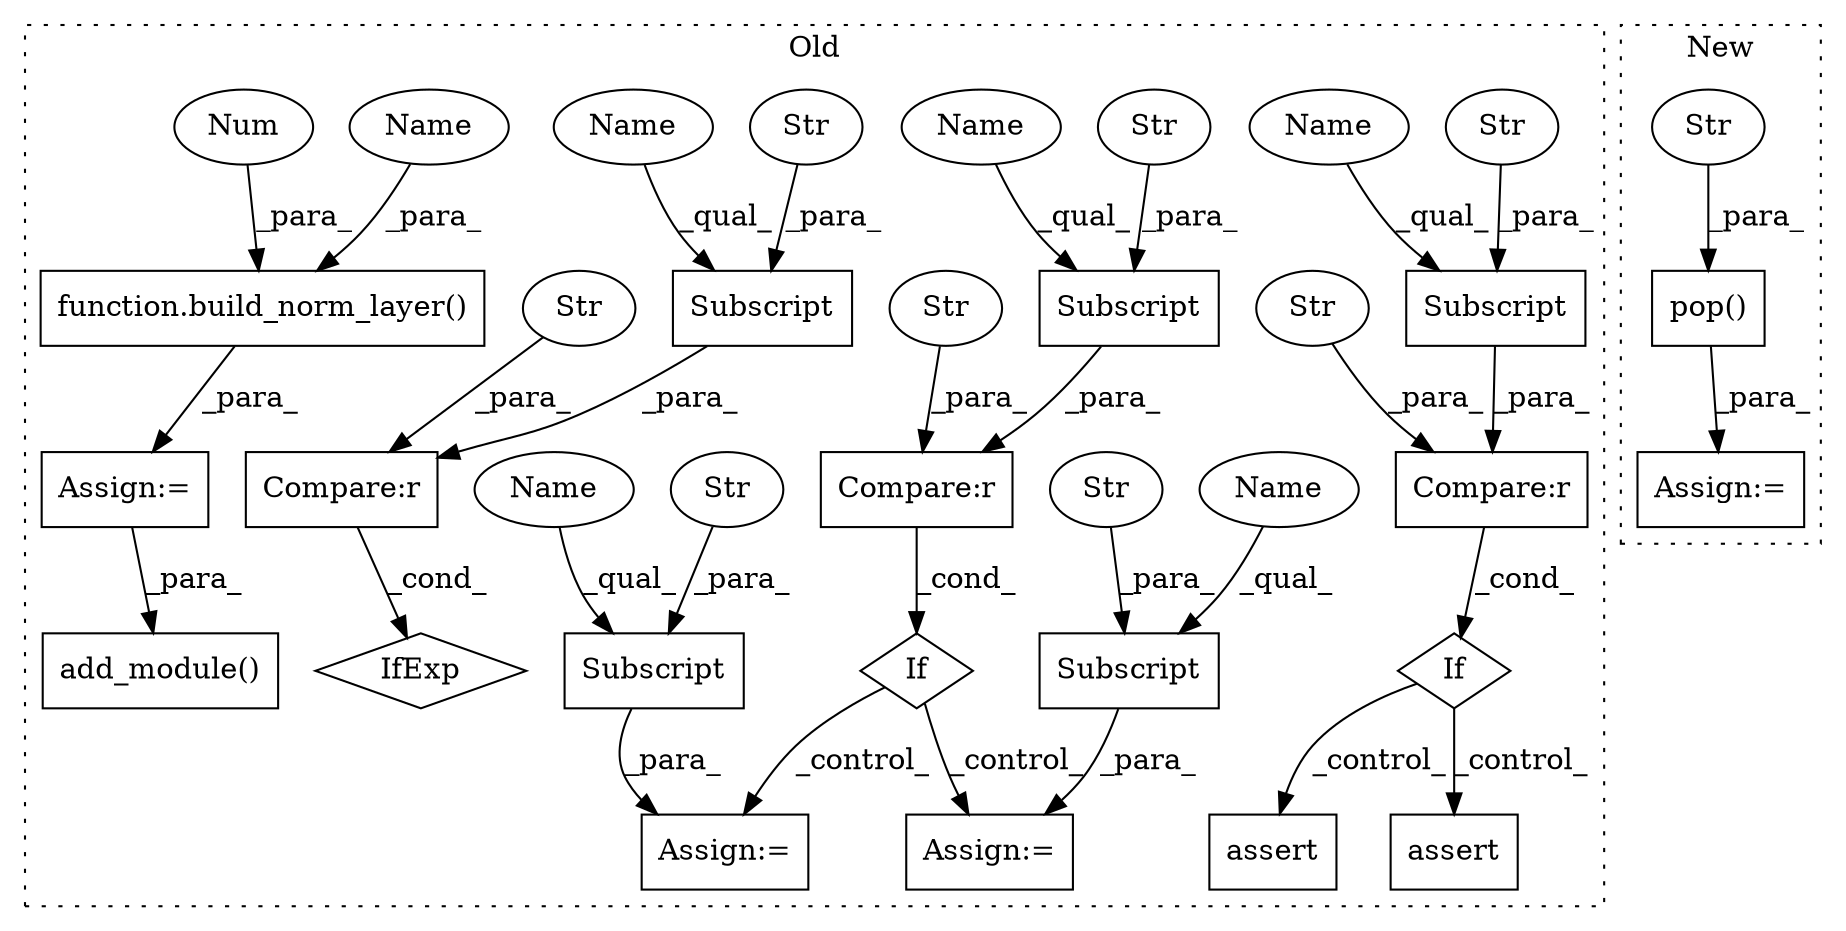 digraph G {
subgraph cluster0 {
1 [label="If" a="96" s="8491,8519" l="3,14" shape="diamond"];
5 [label="Compare:r" a="40" s="8494" l="25" shape="box"];
6 [label="Assign:=" a="68" s="8545" l="3" shape="box"];
7 [label="Subscript" a="63" s="8548,0" l="20,0" shape="box"];
8 [label="Subscript" a="63" s="8494,0" l="17,0" shape="box"];
9 [label="Str" a="66" s="8558" l="9" shape="ellipse"];
10 [label="Str" a="66" s="8504" l="6" shape="ellipse"];
11 [label="Subscript" a="63" s="8300,0" l="17,0" shape="box"];
12 [label="Str" a="66" s="8515" l="4" shape="ellipse"];
13 [label="Subscript" a="63" s="8990,0" l="17,0" shape="box"];
14 [label="Compare:r" a="40" s="8300" l="25" shape="box"];
15 [label="If" a="96" s="8297,8325" l="3,14" shape="diamond"];
16 [label="Str" a="66" s="8321" l="4" shape="ellipse"];
17 [label="Str" a="66" s="8310" l="6" shape="ellipse"];
18 [label="Compare:r" a="40" s="8990" l="25" shape="box"];
19 [label="Str" a="66" s="9011" l="4" shape="ellipse"];
20 [label="Subscript" a="63" s="8598,0" l="22,0" shape="box"];
21 [label="Str" a="66" s="9000" l="6" shape="ellipse"];
22 [label="Str" a="66" s="8608" l="11" shape="ellipse"];
23 [label="IfExp" a="51" s="8986,9015" l="4,6" shape="diamond"];
24 [label="assert" a="65" s="8339" l="7" shape="box"];
25 [label="function.build_norm_layer()" a="75" s="8919,8949" l="17,1" shape="box"];
26 [label="assert" a="65" s="8398" l="7" shape="box"];
27 [label="Num" a="76" s="8947" l="2" shape="ellipse"];
28 [label="Assign:=" a="68" s="8595" l="3" shape="box"];
29 [label="add_module()" a="75" s="9035,9081" l="16,1" shape="box"];
30 [label="Assign:=" a="68" s="8916" l="3" shape="box"];
31 [label="Name" a="87" s="8990" l="9" shape="ellipse"];
32 [label="Name" a="87" s="8300" l="9" shape="ellipse"];
33 [label="Name" a="87" s="8598" l="9" shape="ellipse"];
34 [label="Name" a="87" s="8936" l="9" shape="ellipse"];
35 [label="Name" a="87" s="8548" l="9" shape="ellipse"];
36 [label="Name" a="87" s="8494" l="9" shape="ellipse"];
label = "Old";
style="dotted";
}
subgraph cluster1 {
2 [label="pop()" a="75" s="8646,8666" l="14,1" shape="box"];
3 [label="Assign:=" a="68" s="8643" l="3" shape="box"];
4 [label="Str" a="66" s="8660" l="6" shape="ellipse"];
label = "New";
style="dotted";
}
1 -> 28 [label="_control_"];
1 -> 6 [label="_control_"];
2 -> 3 [label="_para_"];
4 -> 2 [label="_para_"];
5 -> 1 [label="_cond_"];
7 -> 6 [label="_para_"];
8 -> 5 [label="_para_"];
9 -> 7 [label="_para_"];
10 -> 8 [label="_para_"];
11 -> 14 [label="_para_"];
12 -> 5 [label="_para_"];
13 -> 18 [label="_para_"];
14 -> 15 [label="_cond_"];
15 -> 26 [label="_control_"];
15 -> 24 [label="_control_"];
16 -> 14 [label="_para_"];
17 -> 11 [label="_para_"];
18 -> 23 [label="_cond_"];
19 -> 18 [label="_para_"];
20 -> 28 [label="_para_"];
21 -> 13 [label="_para_"];
22 -> 20 [label="_para_"];
25 -> 30 [label="_para_"];
27 -> 25 [label="_para_"];
30 -> 29 [label="_para_"];
31 -> 13 [label="_qual_"];
32 -> 11 [label="_qual_"];
33 -> 20 [label="_qual_"];
34 -> 25 [label="_para_"];
35 -> 7 [label="_qual_"];
36 -> 8 [label="_qual_"];
}